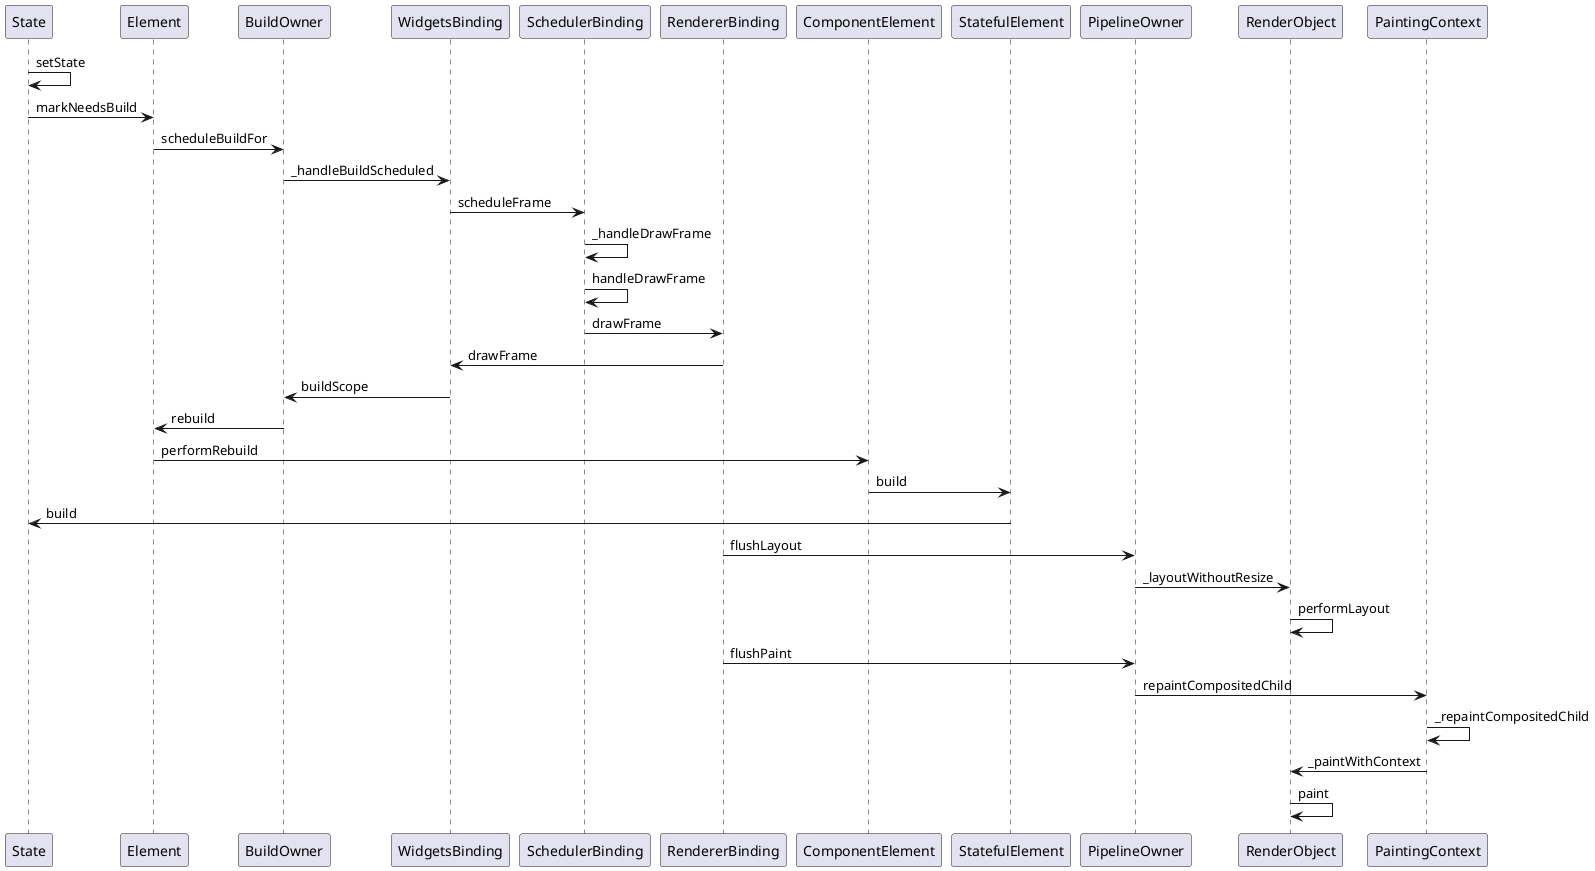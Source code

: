 @startuml
State -> State: setState
State -> Element: markNeedsBuild
Element -> BuildOwner: scheduleBuildFor
BuildOwner -> WidgetsBinding: _handleBuildScheduled
WidgetsBinding -> SchedulerBinding: scheduleFrame

SchedulerBinding -> SchedulerBinding: _handleDrawFrame
SchedulerBinding -> SchedulerBinding: handleDrawFrame
SchedulerBinding -> RendererBinding: drawFrame

' Build 过程
RendererBinding -> WidgetsBinding: drawFrame
WidgetsBinding -> BuildOwner: buildScope
BuildOwner -> Element: rebuild
Element -> ComponentElement: performRebuild
ComponentElement -> StatefulElement: build
StatefulElement -> State: build

' Layout过程
RendererBinding -> PipelineOwner: flushLayout
PipelineOwner -> RenderObject:_layoutWithoutResize
RenderObject ->RenderObject: performLayout

' Paint 过程
RendererBinding -> PipelineOwner: flushPaint
PipelineOwner -> PaintingContext: repaintCompositedChild
PaintingContext -> PaintingContext: _repaintCompositedChild
PaintingContext -> RenderObject:_paintWithContext
RenderObject -> RenderObject:paint
@enduml
